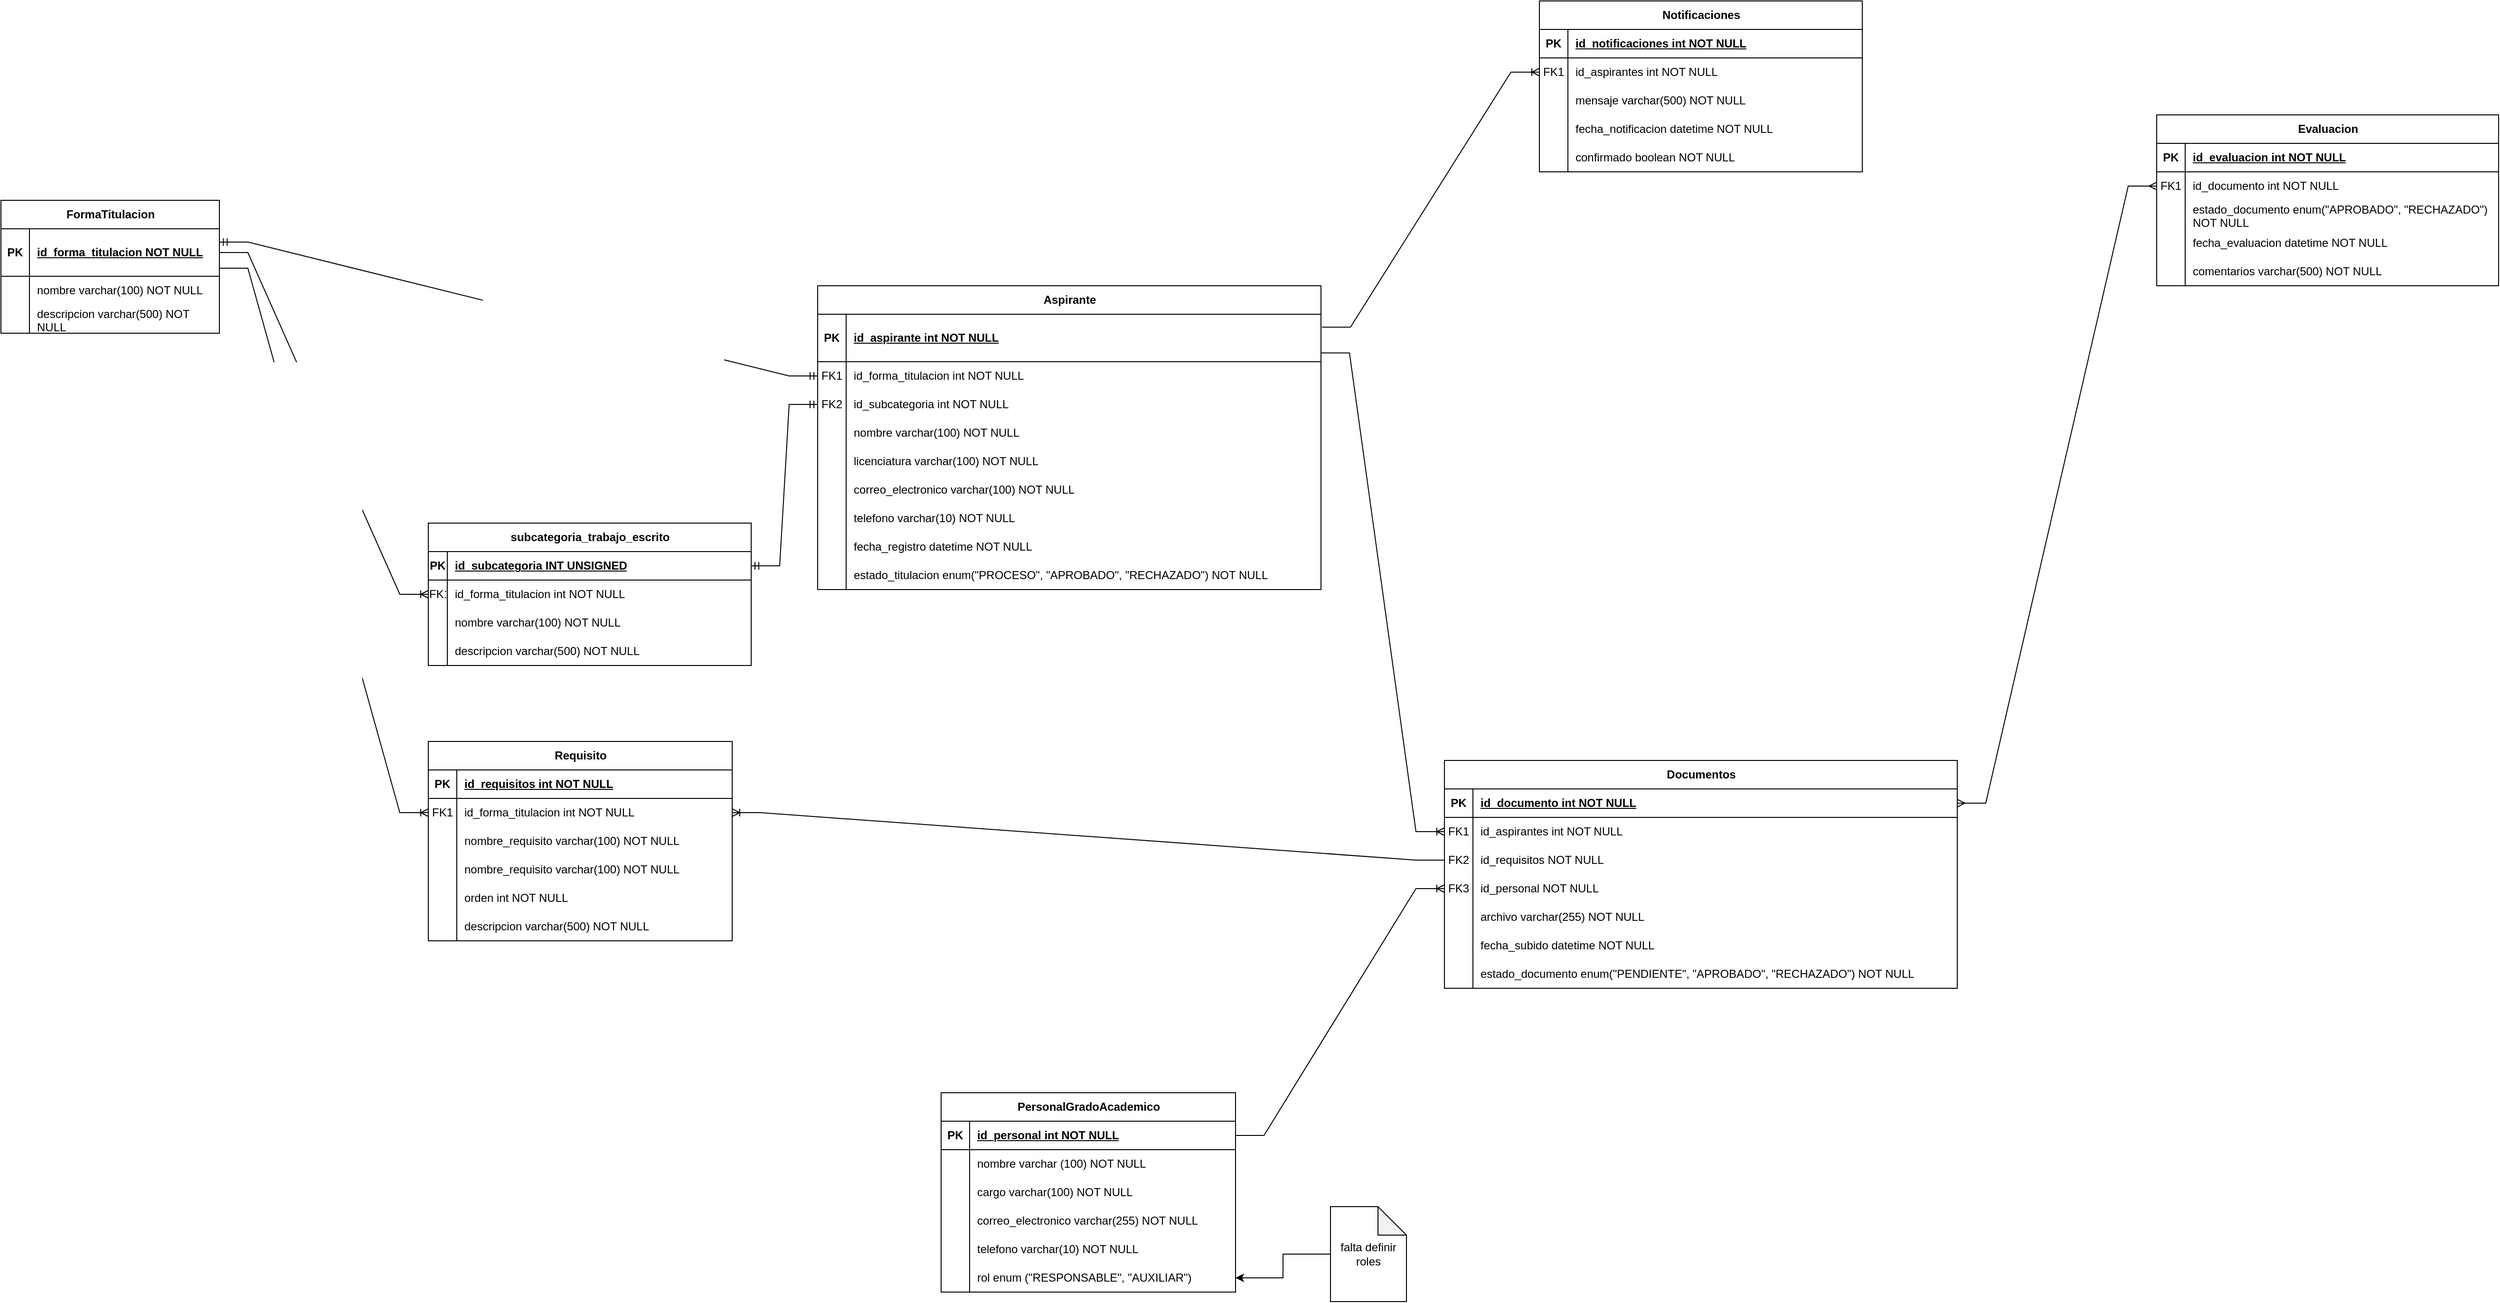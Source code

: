 <mxfile version="24.8.8">
  <diagram id="R2lEEEUBdFMjLlhIrx00" name="Page-1">
    <mxGraphModel dx="2443" dy="1896" grid="1" gridSize="10" guides="1" tooltips="1" connect="1" arrows="1" fold="1" page="1" pageScale="1" pageWidth="850" pageHeight="1100" math="0" shadow="0" extFonts="Permanent Marker^https://fonts.googleapis.com/css?family=Permanent+Marker">
      <root>
        <mxCell id="0" />
        <mxCell id="1" parent="0" />
        <mxCell id="_ndu_iSl7HZnDkBWwf8q-14" value="Evaluacion" style="shape=table;startSize=30;container=1;collapsible=1;childLayout=tableLayout;fixedRows=1;rowLines=0;fontStyle=1;align=center;resizeLast=1;html=1;" parent="1" vertex="1">
          <mxGeometry x="1020" y="-280" width="360" height="180" as="geometry" />
        </mxCell>
        <mxCell id="_ndu_iSl7HZnDkBWwf8q-15" value="" style="shape=tableRow;horizontal=0;startSize=0;swimlaneHead=0;swimlaneBody=0;fillColor=none;collapsible=0;dropTarget=0;points=[[0,0.5],[1,0.5]];portConstraint=eastwest;top=0;left=0;right=0;bottom=1;" parent="_ndu_iSl7HZnDkBWwf8q-14" vertex="1">
          <mxGeometry y="30" width="360" height="30" as="geometry" />
        </mxCell>
        <mxCell id="_ndu_iSl7HZnDkBWwf8q-16" value="PK" style="shape=partialRectangle;connectable=0;fillColor=none;top=0;left=0;bottom=0;right=0;fontStyle=1;overflow=hidden;whiteSpace=wrap;html=1;" parent="_ndu_iSl7HZnDkBWwf8q-15" vertex="1">
          <mxGeometry width="30" height="30" as="geometry">
            <mxRectangle width="30" height="30" as="alternateBounds" />
          </mxGeometry>
        </mxCell>
        <mxCell id="_ndu_iSl7HZnDkBWwf8q-17" value="id_evaluacion int NOT NULL" style="shape=partialRectangle;connectable=0;fillColor=none;top=0;left=0;bottom=0;right=0;align=left;spacingLeft=6;fontStyle=5;overflow=hidden;whiteSpace=wrap;html=1;" parent="_ndu_iSl7HZnDkBWwf8q-15" vertex="1">
          <mxGeometry x="30" width="330" height="30" as="geometry">
            <mxRectangle width="330" height="30" as="alternateBounds" />
          </mxGeometry>
        </mxCell>
        <mxCell id="_ndu_iSl7HZnDkBWwf8q-18" value="" style="shape=tableRow;horizontal=0;startSize=0;swimlaneHead=0;swimlaneBody=0;fillColor=none;collapsible=0;dropTarget=0;points=[[0,0.5],[1,0.5]];portConstraint=eastwest;top=0;left=0;right=0;bottom=0;" parent="_ndu_iSl7HZnDkBWwf8q-14" vertex="1">
          <mxGeometry y="60" width="360" height="30" as="geometry" />
        </mxCell>
        <mxCell id="_ndu_iSl7HZnDkBWwf8q-19" value="FK1" style="shape=partialRectangle;connectable=0;fillColor=none;top=0;left=0;bottom=0;right=0;editable=1;overflow=hidden;whiteSpace=wrap;html=1;" parent="_ndu_iSl7HZnDkBWwf8q-18" vertex="1">
          <mxGeometry width="30" height="30" as="geometry">
            <mxRectangle width="30" height="30" as="alternateBounds" />
          </mxGeometry>
        </mxCell>
        <mxCell id="_ndu_iSl7HZnDkBWwf8q-20" value="id_documento int NOT NULL" style="shape=partialRectangle;connectable=0;fillColor=none;top=0;left=0;bottom=0;right=0;align=left;spacingLeft=6;overflow=hidden;whiteSpace=wrap;html=1;" parent="_ndu_iSl7HZnDkBWwf8q-18" vertex="1">
          <mxGeometry x="30" width="330" height="30" as="geometry">
            <mxRectangle width="330" height="30" as="alternateBounds" />
          </mxGeometry>
        </mxCell>
        <mxCell id="_ndu_iSl7HZnDkBWwf8q-21" value="" style="shape=tableRow;horizontal=0;startSize=0;swimlaneHead=0;swimlaneBody=0;fillColor=none;collapsible=0;dropTarget=0;points=[[0,0.5],[1,0.5]];portConstraint=eastwest;top=0;left=0;right=0;bottom=0;" parent="_ndu_iSl7HZnDkBWwf8q-14" vertex="1">
          <mxGeometry y="90" width="360" height="30" as="geometry" />
        </mxCell>
        <mxCell id="_ndu_iSl7HZnDkBWwf8q-22" value="" style="shape=partialRectangle;connectable=0;fillColor=none;top=0;left=0;bottom=0;right=0;editable=1;overflow=hidden;whiteSpace=wrap;html=1;" parent="_ndu_iSl7HZnDkBWwf8q-21" vertex="1">
          <mxGeometry width="30" height="30" as="geometry">
            <mxRectangle width="30" height="30" as="alternateBounds" />
          </mxGeometry>
        </mxCell>
        <mxCell id="_ndu_iSl7HZnDkBWwf8q-23" value="estado_documento enum(&quot;APROBADO&quot;, &quot;RECHAZADO&quot;) NOT NULL" style="shape=partialRectangle;connectable=0;fillColor=none;top=0;left=0;bottom=0;right=0;align=left;spacingLeft=6;overflow=hidden;whiteSpace=wrap;html=1;" parent="_ndu_iSl7HZnDkBWwf8q-21" vertex="1">
          <mxGeometry x="30" width="330" height="30" as="geometry">
            <mxRectangle width="330" height="30" as="alternateBounds" />
          </mxGeometry>
        </mxCell>
        <mxCell id="dbr4ZPHJaarl7-dIJQ4K-16" value="" style="shape=tableRow;horizontal=0;startSize=0;swimlaneHead=0;swimlaneBody=0;fillColor=none;collapsible=0;dropTarget=0;points=[[0,0.5],[1,0.5]];portConstraint=eastwest;top=0;left=0;right=0;bottom=0;" vertex="1" parent="_ndu_iSl7HZnDkBWwf8q-14">
          <mxGeometry y="120" width="360" height="30" as="geometry" />
        </mxCell>
        <mxCell id="dbr4ZPHJaarl7-dIJQ4K-17" value="" style="shape=partialRectangle;connectable=0;fillColor=none;top=0;left=0;bottom=0;right=0;editable=1;overflow=hidden;whiteSpace=wrap;html=1;" vertex="1" parent="dbr4ZPHJaarl7-dIJQ4K-16">
          <mxGeometry width="30" height="30" as="geometry">
            <mxRectangle width="30" height="30" as="alternateBounds" />
          </mxGeometry>
        </mxCell>
        <mxCell id="dbr4ZPHJaarl7-dIJQ4K-18" value="fecha_evaluacion datetime NOT NULL" style="shape=partialRectangle;connectable=0;fillColor=none;top=0;left=0;bottom=0;right=0;align=left;spacingLeft=6;overflow=hidden;whiteSpace=wrap;html=1;" vertex="1" parent="dbr4ZPHJaarl7-dIJQ4K-16">
          <mxGeometry x="30" width="330" height="30" as="geometry">
            <mxRectangle width="330" height="30" as="alternateBounds" />
          </mxGeometry>
        </mxCell>
        <mxCell id="_ndu_iSl7HZnDkBWwf8q-24" value="" style="shape=tableRow;horizontal=0;startSize=0;swimlaneHead=0;swimlaneBody=0;fillColor=none;collapsible=0;dropTarget=0;points=[[0,0.5],[1,0.5]];portConstraint=eastwest;top=0;left=0;right=0;bottom=0;" parent="_ndu_iSl7HZnDkBWwf8q-14" vertex="1">
          <mxGeometry y="150" width="360" height="30" as="geometry" />
        </mxCell>
        <mxCell id="_ndu_iSl7HZnDkBWwf8q-25" value="" style="shape=partialRectangle;connectable=0;fillColor=none;top=0;left=0;bottom=0;right=0;editable=1;overflow=hidden;whiteSpace=wrap;html=1;" parent="_ndu_iSl7HZnDkBWwf8q-24" vertex="1">
          <mxGeometry width="30" height="30" as="geometry">
            <mxRectangle width="30" height="30" as="alternateBounds" />
          </mxGeometry>
        </mxCell>
        <mxCell id="_ndu_iSl7HZnDkBWwf8q-26" value="comentarios varchar(500) NOT NULL" style="shape=partialRectangle;connectable=0;fillColor=none;top=0;left=0;bottom=0;right=0;align=left;spacingLeft=6;overflow=hidden;whiteSpace=wrap;html=1;" parent="_ndu_iSl7HZnDkBWwf8q-24" vertex="1">
          <mxGeometry x="30" width="330" height="30" as="geometry">
            <mxRectangle width="330" height="30" as="alternateBounds" />
          </mxGeometry>
        </mxCell>
        <mxCell id="_ndu_iSl7HZnDkBWwf8q-27" value="Documentos" style="shape=table;startSize=30;container=1;collapsible=1;childLayout=tableLayout;fixedRows=1;rowLines=0;fontStyle=1;align=center;resizeLast=1;html=1;" parent="1" vertex="1">
          <mxGeometry x="270" y="400" width="540" height="240" as="geometry" />
        </mxCell>
        <mxCell id="_ndu_iSl7HZnDkBWwf8q-28" value="" style="shape=tableRow;horizontal=0;startSize=0;swimlaneHead=0;swimlaneBody=0;fillColor=none;collapsible=0;dropTarget=0;points=[[0,0.5],[1,0.5]];portConstraint=eastwest;top=0;left=0;right=0;bottom=1;" parent="_ndu_iSl7HZnDkBWwf8q-27" vertex="1">
          <mxGeometry y="30" width="540" height="30" as="geometry" />
        </mxCell>
        <mxCell id="_ndu_iSl7HZnDkBWwf8q-29" value="PK" style="shape=partialRectangle;connectable=0;fillColor=none;top=0;left=0;bottom=0;right=0;fontStyle=1;overflow=hidden;whiteSpace=wrap;html=1;" parent="_ndu_iSl7HZnDkBWwf8q-28" vertex="1">
          <mxGeometry width="30" height="30" as="geometry">
            <mxRectangle width="30" height="30" as="alternateBounds" />
          </mxGeometry>
        </mxCell>
        <mxCell id="_ndu_iSl7HZnDkBWwf8q-30" value="id_documento int NOT NULL" style="shape=partialRectangle;connectable=0;fillColor=none;top=0;left=0;bottom=0;right=0;align=left;spacingLeft=6;fontStyle=5;overflow=hidden;whiteSpace=wrap;html=1;" parent="_ndu_iSl7HZnDkBWwf8q-28" vertex="1">
          <mxGeometry x="30" width="510" height="30" as="geometry">
            <mxRectangle width="510" height="30" as="alternateBounds" />
          </mxGeometry>
        </mxCell>
        <mxCell id="_ndu_iSl7HZnDkBWwf8q-31" value="" style="shape=tableRow;horizontal=0;startSize=0;swimlaneHead=0;swimlaneBody=0;fillColor=none;collapsible=0;dropTarget=0;points=[[0,0.5],[1,0.5]];portConstraint=eastwest;top=0;left=0;right=0;bottom=0;" parent="_ndu_iSl7HZnDkBWwf8q-27" vertex="1">
          <mxGeometry y="60" width="540" height="30" as="geometry" />
        </mxCell>
        <mxCell id="_ndu_iSl7HZnDkBWwf8q-32" value="FK1" style="shape=partialRectangle;connectable=0;fillColor=none;top=0;left=0;bottom=0;right=0;editable=1;overflow=hidden;whiteSpace=wrap;html=1;" parent="_ndu_iSl7HZnDkBWwf8q-31" vertex="1">
          <mxGeometry width="30" height="30" as="geometry">
            <mxRectangle width="30" height="30" as="alternateBounds" />
          </mxGeometry>
        </mxCell>
        <mxCell id="_ndu_iSl7HZnDkBWwf8q-33" value="id_aspirantes int NOT NULL&lt;span style=&quot;white-space: pre;&quot;&gt;&#x9;&lt;/span&gt;" style="shape=partialRectangle;connectable=0;fillColor=none;top=0;left=0;bottom=0;right=0;align=left;spacingLeft=6;overflow=hidden;whiteSpace=wrap;html=1;" parent="_ndu_iSl7HZnDkBWwf8q-31" vertex="1">
          <mxGeometry x="30" width="510" height="30" as="geometry">
            <mxRectangle width="510" height="30" as="alternateBounds" />
          </mxGeometry>
        </mxCell>
        <mxCell id="_ndu_iSl7HZnDkBWwf8q-34" value="" style="shape=tableRow;horizontal=0;startSize=0;swimlaneHead=0;swimlaneBody=0;fillColor=none;collapsible=0;dropTarget=0;points=[[0,0.5],[1,0.5]];portConstraint=eastwest;top=0;left=0;right=0;bottom=0;" parent="_ndu_iSl7HZnDkBWwf8q-27" vertex="1">
          <mxGeometry y="90" width="540" height="30" as="geometry" />
        </mxCell>
        <mxCell id="_ndu_iSl7HZnDkBWwf8q-35" value="FK2" style="shape=partialRectangle;connectable=0;fillColor=none;top=0;left=0;bottom=0;right=0;editable=1;overflow=hidden;whiteSpace=wrap;html=1;" parent="_ndu_iSl7HZnDkBWwf8q-34" vertex="1">
          <mxGeometry width="30" height="30" as="geometry">
            <mxRectangle width="30" height="30" as="alternateBounds" />
          </mxGeometry>
        </mxCell>
        <mxCell id="_ndu_iSl7HZnDkBWwf8q-36" value="id_requisitos NOT NULL " style="shape=partialRectangle;connectable=0;fillColor=none;top=0;left=0;bottom=0;right=0;align=left;spacingLeft=6;overflow=hidden;whiteSpace=wrap;html=1;" parent="_ndu_iSl7HZnDkBWwf8q-34" vertex="1">
          <mxGeometry x="30" width="510" height="30" as="geometry">
            <mxRectangle width="510" height="30" as="alternateBounds" />
          </mxGeometry>
        </mxCell>
        <mxCell id="dbr4ZPHJaarl7-dIJQ4K-78" value="" style="shape=tableRow;horizontal=0;startSize=0;swimlaneHead=0;swimlaneBody=0;fillColor=none;collapsible=0;dropTarget=0;points=[[0,0.5],[1,0.5]];portConstraint=eastwest;top=0;left=0;right=0;bottom=0;" vertex="1" parent="_ndu_iSl7HZnDkBWwf8q-27">
          <mxGeometry y="120" width="540" height="30" as="geometry" />
        </mxCell>
        <mxCell id="dbr4ZPHJaarl7-dIJQ4K-79" value="FK3" style="shape=partialRectangle;connectable=0;fillColor=none;top=0;left=0;bottom=0;right=0;editable=1;overflow=hidden;whiteSpace=wrap;html=1;" vertex="1" parent="dbr4ZPHJaarl7-dIJQ4K-78">
          <mxGeometry width="30" height="30" as="geometry">
            <mxRectangle width="30" height="30" as="alternateBounds" />
          </mxGeometry>
        </mxCell>
        <mxCell id="dbr4ZPHJaarl7-dIJQ4K-80" value="id_personal NOT NULL " style="shape=partialRectangle;connectable=0;fillColor=none;top=0;left=0;bottom=0;right=0;align=left;spacingLeft=6;overflow=hidden;whiteSpace=wrap;html=1;" vertex="1" parent="dbr4ZPHJaarl7-dIJQ4K-78">
          <mxGeometry x="30" width="510" height="30" as="geometry">
            <mxRectangle width="510" height="30" as="alternateBounds" />
          </mxGeometry>
        </mxCell>
        <mxCell id="dbr4ZPHJaarl7-dIJQ4K-10" value="" style="shape=tableRow;horizontal=0;startSize=0;swimlaneHead=0;swimlaneBody=0;fillColor=none;collapsible=0;dropTarget=0;points=[[0,0.5],[1,0.5]];portConstraint=eastwest;top=0;left=0;right=0;bottom=0;" vertex="1" parent="_ndu_iSl7HZnDkBWwf8q-27">
          <mxGeometry y="150" width="540" height="30" as="geometry" />
        </mxCell>
        <mxCell id="dbr4ZPHJaarl7-dIJQ4K-11" value="" style="shape=partialRectangle;connectable=0;fillColor=none;top=0;left=0;bottom=0;right=0;editable=1;overflow=hidden;whiteSpace=wrap;html=1;" vertex="1" parent="dbr4ZPHJaarl7-dIJQ4K-10">
          <mxGeometry width="30" height="30" as="geometry">
            <mxRectangle width="30" height="30" as="alternateBounds" />
          </mxGeometry>
        </mxCell>
        <mxCell id="dbr4ZPHJaarl7-dIJQ4K-12" value="archivo varchar(255) NOT NULL" style="shape=partialRectangle;connectable=0;fillColor=none;top=0;left=0;bottom=0;right=0;align=left;spacingLeft=6;overflow=hidden;whiteSpace=wrap;html=1;" vertex="1" parent="dbr4ZPHJaarl7-dIJQ4K-10">
          <mxGeometry x="30" width="510" height="30" as="geometry">
            <mxRectangle width="510" height="30" as="alternateBounds" />
          </mxGeometry>
        </mxCell>
        <mxCell id="dbr4ZPHJaarl7-dIJQ4K-13" value="" style="shape=tableRow;horizontal=0;startSize=0;swimlaneHead=0;swimlaneBody=0;fillColor=none;collapsible=0;dropTarget=0;points=[[0,0.5],[1,0.5]];portConstraint=eastwest;top=0;left=0;right=0;bottom=0;" vertex="1" parent="_ndu_iSl7HZnDkBWwf8q-27">
          <mxGeometry y="180" width="540" height="30" as="geometry" />
        </mxCell>
        <mxCell id="dbr4ZPHJaarl7-dIJQ4K-14" value="" style="shape=partialRectangle;connectable=0;fillColor=none;top=0;left=0;bottom=0;right=0;editable=1;overflow=hidden;whiteSpace=wrap;html=1;" vertex="1" parent="dbr4ZPHJaarl7-dIJQ4K-13">
          <mxGeometry width="30" height="30" as="geometry">
            <mxRectangle width="30" height="30" as="alternateBounds" />
          </mxGeometry>
        </mxCell>
        <mxCell id="dbr4ZPHJaarl7-dIJQ4K-15" value="fecha_subido datetime NOT NULL" style="shape=partialRectangle;connectable=0;fillColor=none;top=0;left=0;bottom=0;right=0;align=left;spacingLeft=6;overflow=hidden;whiteSpace=wrap;html=1;" vertex="1" parent="dbr4ZPHJaarl7-dIJQ4K-13">
          <mxGeometry x="30" width="510" height="30" as="geometry">
            <mxRectangle width="510" height="30" as="alternateBounds" />
          </mxGeometry>
        </mxCell>
        <mxCell id="_ndu_iSl7HZnDkBWwf8q-37" value="" style="shape=tableRow;horizontal=0;startSize=0;swimlaneHead=0;swimlaneBody=0;fillColor=none;collapsible=0;dropTarget=0;points=[[0,0.5],[1,0.5]];portConstraint=eastwest;top=0;left=0;right=0;bottom=0;" parent="_ndu_iSl7HZnDkBWwf8q-27" vertex="1">
          <mxGeometry y="210" width="540" height="30" as="geometry" />
        </mxCell>
        <mxCell id="_ndu_iSl7HZnDkBWwf8q-38" value="" style="shape=partialRectangle;connectable=0;fillColor=none;top=0;left=0;bottom=0;right=0;editable=1;overflow=hidden;whiteSpace=wrap;html=1;" parent="_ndu_iSl7HZnDkBWwf8q-37" vertex="1">
          <mxGeometry width="30" height="30" as="geometry">
            <mxRectangle width="30" height="30" as="alternateBounds" />
          </mxGeometry>
        </mxCell>
        <mxCell id="_ndu_iSl7HZnDkBWwf8q-39" value="estado_documento enum(&quot;PENDIENTE&quot;, &quot;APROBADO&quot;, &quot;RECHAZADO&quot;) NOT NULL" style="shape=partialRectangle;connectable=0;fillColor=none;top=0;left=0;bottom=0;right=0;align=left;spacingLeft=6;overflow=hidden;whiteSpace=wrap;html=1;" parent="_ndu_iSl7HZnDkBWwf8q-37" vertex="1">
          <mxGeometry x="30" width="510" height="30" as="geometry">
            <mxRectangle width="510" height="30" as="alternateBounds" />
          </mxGeometry>
        </mxCell>
        <mxCell id="_ndu_iSl7HZnDkBWwf8q-40" value="Notificaciones" style="shape=table;startSize=30;container=1;collapsible=1;childLayout=tableLayout;fixedRows=1;rowLines=0;fontStyle=1;align=center;resizeLast=1;html=1;" parent="1" vertex="1">
          <mxGeometry x="370" y="-400" width="340" height="180" as="geometry" />
        </mxCell>
        <mxCell id="_ndu_iSl7HZnDkBWwf8q-41" value="" style="shape=tableRow;horizontal=0;startSize=0;swimlaneHead=0;swimlaneBody=0;fillColor=none;collapsible=0;dropTarget=0;points=[[0,0.5],[1,0.5]];portConstraint=eastwest;top=0;left=0;right=0;bottom=1;" parent="_ndu_iSl7HZnDkBWwf8q-40" vertex="1">
          <mxGeometry y="30" width="340" height="30" as="geometry" />
        </mxCell>
        <mxCell id="_ndu_iSl7HZnDkBWwf8q-42" value="PK" style="shape=partialRectangle;connectable=0;fillColor=none;top=0;left=0;bottom=0;right=0;fontStyle=1;overflow=hidden;whiteSpace=wrap;html=1;" parent="_ndu_iSl7HZnDkBWwf8q-41" vertex="1">
          <mxGeometry width="30" height="30" as="geometry">
            <mxRectangle width="30" height="30" as="alternateBounds" />
          </mxGeometry>
        </mxCell>
        <mxCell id="_ndu_iSl7HZnDkBWwf8q-43" value="id_notificaciones int NOT NULL" style="shape=partialRectangle;connectable=0;fillColor=none;top=0;left=0;bottom=0;right=0;align=left;spacingLeft=6;fontStyle=5;overflow=hidden;whiteSpace=wrap;html=1;" parent="_ndu_iSl7HZnDkBWwf8q-41" vertex="1">
          <mxGeometry x="30" width="310" height="30" as="geometry">
            <mxRectangle width="310" height="30" as="alternateBounds" />
          </mxGeometry>
        </mxCell>
        <mxCell id="_ndu_iSl7HZnDkBWwf8q-44" value="" style="shape=tableRow;horizontal=0;startSize=0;swimlaneHead=0;swimlaneBody=0;fillColor=none;collapsible=0;dropTarget=0;points=[[0,0.5],[1,0.5]];portConstraint=eastwest;top=0;left=0;right=0;bottom=0;" parent="_ndu_iSl7HZnDkBWwf8q-40" vertex="1">
          <mxGeometry y="60" width="340" height="30" as="geometry" />
        </mxCell>
        <mxCell id="_ndu_iSl7HZnDkBWwf8q-45" value="FK1" style="shape=partialRectangle;connectable=0;fillColor=none;top=0;left=0;bottom=0;right=0;editable=1;overflow=hidden;whiteSpace=wrap;html=1;" parent="_ndu_iSl7HZnDkBWwf8q-44" vertex="1">
          <mxGeometry width="30" height="30" as="geometry">
            <mxRectangle width="30" height="30" as="alternateBounds" />
          </mxGeometry>
        </mxCell>
        <mxCell id="_ndu_iSl7HZnDkBWwf8q-46" value="id_aspirantes int NOT NULL" style="shape=partialRectangle;connectable=0;fillColor=none;top=0;left=0;bottom=0;right=0;align=left;spacingLeft=6;overflow=hidden;whiteSpace=wrap;html=1;" parent="_ndu_iSl7HZnDkBWwf8q-44" vertex="1">
          <mxGeometry x="30" width="310" height="30" as="geometry">
            <mxRectangle width="310" height="30" as="alternateBounds" />
          </mxGeometry>
        </mxCell>
        <mxCell id="_ndu_iSl7HZnDkBWwf8q-47" value="" style="shape=tableRow;horizontal=0;startSize=0;swimlaneHead=0;swimlaneBody=0;fillColor=none;collapsible=0;dropTarget=0;points=[[0,0.5],[1,0.5]];portConstraint=eastwest;top=0;left=0;right=0;bottom=0;" parent="_ndu_iSl7HZnDkBWwf8q-40" vertex="1">
          <mxGeometry y="90" width="340" height="30" as="geometry" />
        </mxCell>
        <mxCell id="_ndu_iSl7HZnDkBWwf8q-48" value="" style="shape=partialRectangle;connectable=0;fillColor=none;top=0;left=0;bottom=0;right=0;editable=1;overflow=hidden;whiteSpace=wrap;html=1;" parent="_ndu_iSl7HZnDkBWwf8q-47" vertex="1">
          <mxGeometry width="30" height="30" as="geometry">
            <mxRectangle width="30" height="30" as="alternateBounds" />
          </mxGeometry>
        </mxCell>
        <mxCell id="_ndu_iSl7HZnDkBWwf8q-49" value="mensaje varchar(500) NOT NULL" style="shape=partialRectangle;connectable=0;fillColor=none;top=0;left=0;bottom=0;right=0;align=left;spacingLeft=6;overflow=hidden;whiteSpace=wrap;html=1;" parent="_ndu_iSl7HZnDkBWwf8q-47" vertex="1">
          <mxGeometry x="30" width="310" height="30" as="geometry">
            <mxRectangle width="310" height="30" as="alternateBounds" />
          </mxGeometry>
        </mxCell>
        <mxCell id="dbr4ZPHJaarl7-dIJQ4K-19" value="" style="shape=tableRow;horizontal=0;startSize=0;swimlaneHead=0;swimlaneBody=0;fillColor=none;collapsible=0;dropTarget=0;points=[[0,0.5],[1,0.5]];portConstraint=eastwest;top=0;left=0;right=0;bottom=0;" vertex="1" parent="_ndu_iSl7HZnDkBWwf8q-40">
          <mxGeometry y="120" width="340" height="30" as="geometry" />
        </mxCell>
        <mxCell id="dbr4ZPHJaarl7-dIJQ4K-20" value="" style="shape=partialRectangle;connectable=0;fillColor=none;top=0;left=0;bottom=0;right=0;editable=1;overflow=hidden;whiteSpace=wrap;html=1;" vertex="1" parent="dbr4ZPHJaarl7-dIJQ4K-19">
          <mxGeometry width="30" height="30" as="geometry">
            <mxRectangle width="30" height="30" as="alternateBounds" />
          </mxGeometry>
        </mxCell>
        <mxCell id="dbr4ZPHJaarl7-dIJQ4K-21" value="fecha_notificacion datetime NOT NULL" style="shape=partialRectangle;connectable=0;fillColor=none;top=0;left=0;bottom=0;right=0;align=left;spacingLeft=6;overflow=hidden;whiteSpace=wrap;html=1;" vertex="1" parent="dbr4ZPHJaarl7-dIJQ4K-19">
          <mxGeometry x="30" width="310" height="30" as="geometry">
            <mxRectangle width="310" height="30" as="alternateBounds" />
          </mxGeometry>
        </mxCell>
        <mxCell id="_ndu_iSl7HZnDkBWwf8q-50" value="" style="shape=tableRow;horizontal=0;startSize=0;swimlaneHead=0;swimlaneBody=0;fillColor=none;collapsible=0;dropTarget=0;points=[[0,0.5],[1,0.5]];portConstraint=eastwest;top=0;left=0;right=0;bottom=0;" parent="_ndu_iSl7HZnDkBWwf8q-40" vertex="1">
          <mxGeometry y="150" width="340" height="30" as="geometry" />
        </mxCell>
        <mxCell id="_ndu_iSl7HZnDkBWwf8q-51" value="" style="shape=partialRectangle;connectable=0;fillColor=none;top=0;left=0;bottom=0;right=0;editable=1;overflow=hidden;whiteSpace=wrap;html=1;" parent="_ndu_iSl7HZnDkBWwf8q-50" vertex="1">
          <mxGeometry width="30" height="30" as="geometry">
            <mxRectangle width="30" height="30" as="alternateBounds" />
          </mxGeometry>
        </mxCell>
        <mxCell id="_ndu_iSl7HZnDkBWwf8q-52" value="confirmado boolean NOT NULL" style="shape=partialRectangle;connectable=0;fillColor=none;top=0;left=0;bottom=0;right=0;align=left;spacingLeft=6;overflow=hidden;whiteSpace=wrap;html=1;" parent="_ndu_iSl7HZnDkBWwf8q-50" vertex="1">
          <mxGeometry x="30" width="310" height="30" as="geometry">
            <mxRectangle width="310" height="30" as="alternateBounds" />
          </mxGeometry>
        </mxCell>
        <mxCell id="_ndu_iSl7HZnDkBWwf8q-53" value="PersonalGradoAcademico" style="shape=table;startSize=30;container=1;collapsible=1;childLayout=tableLayout;fixedRows=1;rowLines=0;fontStyle=1;align=center;resizeLast=1;html=1;" parent="1" vertex="1">
          <mxGeometry x="-260" y="750" width="310" height="210" as="geometry" />
        </mxCell>
        <mxCell id="_ndu_iSl7HZnDkBWwf8q-54" value="" style="shape=tableRow;horizontal=0;startSize=0;swimlaneHead=0;swimlaneBody=0;fillColor=none;collapsible=0;dropTarget=0;points=[[0,0.5],[1,0.5]];portConstraint=eastwest;top=0;left=0;right=0;bottom=1;" parent="_ndu_iSl7HZnDkBWwf8q-53" vertex="1">
          <mxGeometry y="30" width="310" height="30" as="geometry" />
        </mxCell>
        <mxCell id="_ndu_iSl7HZnDkBWwf8q-55" value="PK" style="shape=partialRectangle;connectable=0;fillColor=none;top=0;left=0;bottom=0;right=0;fontStyle=1;overflow=hidden;whiteSpace=wrap;html=1;" parent="_ndu_iSl7HZnDkBWwf8q-54" vertex="1">
          <mxGeometry width="30" height="30" as="geometry">
            <mxRectangle width="30" height="30" as="alternateBounds" />
          </mxGeometry>
        </mxCell>
        <mxCell id="_ndu_iSl7HZnDkBWwf8q-56" value="id_personal int NOT NULL" style="shape=partialRectangle;connectable=0;fillColor=none;top=0;left=0;bottom=0;right=0;align=left;spacingLeft=6;fontStyle=5;overflow=hidden;whiteSpace=wrap;html=1;" parent="_ndu_iSl7HZnDkBWwf8q-54" vertex="1">
          <mxGeometry x="30" width="280" height="30" as="geometry">
            <mxRectangle width="280" height="30" as="alternateBounds" />
          </mxGeometry>
        </mxCell>
        <mxCell id="_ndu_iSl7HZnDkBWwf8q-57" value="" style="shape=tableRow;horizontal=0;startSize=0;swimlaneHead=0;swimlaneBody=0;fillColor=none;collapsible=0;dropTarget=0;points=[[0,0.5],[1,0.5]];portConstraint=eastwest;top=0;left=0;right=0;bottom=0;" parent="_ndu_iSl7HZnDkBWwf8q-53" vertex="1">
          <mxGeometry y="60" width="310" height="30" as="geometry" />
        </mxCell>
        <mxCell id="_ndu_iSl7HZnDkBWwf8q-58" value="" style="shape=partialRectangle;connectable=0;fillColor=none;top=0;left=0;bottom=0;right=0;editable=1;overflow=hidden;whiteSpace=wrap;html=1;" parent="_ndu_iSl7HZnDkBWwf8q-57" vertex="1">
          <mxGeometry width="30" height="30" as="geometry">
            <mxRectangle width="30" height="30" as="alternateBounds" />
          </mxGeometry>
        </mxCell>
        <mxCell id="_ndu_iSl7HZnDkBWwf8q-59" value="nombre varchar (100) NOT NULL" style="shape=partialRectangle;connectable=0;fillColor=none;top=0;left=0;bottom=0;right=0;align=left;spacingLeft=6;overflow=hidden;whiteSpace=wrap;html=1;" parent="_ndu_iSl7HZnDkBWwf8q-57" vertex="1">
          <mxGeometry x="30" width="280" height="30" as="geometry">
            <mxRectangle width="280" height="30" as="alternateBounds" />
          </mxGeometry>
        </mxCell>
        <mxCell id="_ndu_iSl7HZnDkBWwf8q-60" value="" style="shape=tableRow;horizontal=0;startSize=0;swimlaneHead=0;swimlaneBody=0;fillColor=none;collapsible=0;dropTarget=0;points=[[0,0.5],[1,0.5]];portConstraint=eastwest;top=0;left=0;right=0;bottom=0;" parent="_ndu_iSl7HZnDkBWwf8q-53" vertex="1">
          <mxGeometry y="90" width="310" height="30" as="geometry" />
        </mxCell>
        <mxCell id="_ndu_iSl7HZnDkBWwf8q-61" value="" style="shape=partialRectangle;connectable=0;fillColor=none;top=0;left=0;bottom=0;right=0;editable=1;overflow=hidden;whiteSpace=wrap;html=1;" parent="_ndu_iSl7HZnDkBWwf8q-60" vertex="1">
          <mxGeometry width="30" height="30" as="geometry">
            <mxRectangle width="30" height="30" as="alternateBounds" />
          </mxGeometry>
        </mxCell>
        <mxCell id="_ndu_iSl7HZnDkBWwf8q-62" value="cargo varchar(100) NOT NULL" style="shape=partialRectangle;connectable=0;fillColor=none;top=0;left=0;bottom=0;right=0;align=left;spacingLeft=6;overflow=hidden;whiteSpace=wrap;html=1;" parent="_ndu_iSl7HZnDkBWwf8q-60" vertex="1">
          <mxGeometry x="30" width="280" height="30" as="geometry">
            <mxRectangle width="280" height="30" as="alternateBounds" />
          </mxGeometry>
        </mxCell>
        <mxCell id="dbr4ZPHJaarl7-dIJQ4K-22" value="" style="shape=tableRow;horizontal=0;startSize=0;swimlaneHead=0;swimlaneBody=0;fillColor=none;collapsible=0;dropTarget=0;points=[[0,0.5],[1,0.5]];portConstraint=eastwest;top=0;left=0;right=0;bottom=0;" vertex="1" parent="_ndu_iSl7HZnDkBWwf8q-53">
          <mxGeometry y="120" width="310" height="30" as="geometry" />
        </mxCell>
        <mxCell id="dbr4ZPHJaarl7-dIJQ4K-23" value="" style="shape=partialRectangle;connectable=0;fillColor=none;top=0;left=0;bottom=0;right=0;editable=1;overflow=hidden;whiteSpace=wrap;html=1;" vertex="1" parent="dbr4ZPHJaarl7-dIJQ4K-22">
          <mxGeometry width="30" height="30" as="geometry">
            <mxRectangle width="30" height="30" as="alternateBounds" />
          </mxGeometry>
        </mxCell>
        <mxCell id="dbr4ZPHJaarl7-dIJQ4K-24" value="correo_electronico varchar(255) NOT NULL" style="shape=partialRectangle;connectable=0;fillColor=none;top=0;left=0;bottom=0;right=0;align=left;spacingLeft=6;overflow=hidden;whiteSpace=wrap;html=1;" vertex="1" parent="dbr4ZPHJaarl7-dIJQ4K-22">
          <mxGeometry x="30" width="280" height="30" as="geometry">
            <mxRectangle width="280" height="30" as="alternateBounds" />
          </mxGeometry>
        </mxCell>
        <mxCell id="dbr4ZPHJaarl7-dIJQ4K-25" value="" style="shape=tableRow;horizontal=0;startSize=0;swimlaneHead=0;swimlaneBody=0;fillColor=none;collapsible=0;dropTarget=0;points=[[0,0.5],[1,0.5]];portConstraint=eastwest;top=0;left=0;right=0;bottom=0;" vertex="1" parent="_ndu_iSl7HZnDkBWwf8q-53">
          <mxGeometry y="150" width="310" height="30" as="geometry" />
        </mxCell>
        <mxCell id="dbr4ZPHJaarl7-dIJQ4K-26" value="" style="shape=partialRectangle;connectable=0;fillColor=none;top=0;left=0;bottom=0;right=0;editable=1;overflow=hidden;whiteSpace=wrap;html=1;" vertex="1" parent="dbr4ZPHJaarl7-dIJQ4K-25">
          <mxGeometry width="30" height="30" as="geometry">
            <mxRectangle width="30" height="30" as="alternateBounds" />
          </mxGeometry>
        </mxCell>
        <mxCell id="dbr4ZPHJaarl7-dIJQ4K-27" value="telefono varchar(10) NOT NULL" style="shape=partialRectangle;connectable=0;fillColor=none;top=0;left=0;bottom=0;right=0;align=left;spacingLeft=6;overflow=hidden;whiteSpace=wrap;html=1;" vertex="1" parent="dbr4ZPHJaarl7-dIJQ4K-25">
          <mxGeometry x="30" width="280" height="30" as="geometry">
            <mxRectangle width="280" height="30" as="alternateBounds" />
          </mxGeometry>
        </mxCell>
        <mxCell id="_ndu_iSl7HZnDkBWwf8q-63" value="" style="shape=tableRow;horizontal=0;startSize=0;swimlaneHead=0;swimlaneBody=0;fillColor=none;collapsible=0;dropTarget=0;points=[[0,0.5],[1,0.5]];portConstraint=eastwest;top=0;left=0;right=0;bottom=0;" parent="_ndu_iSl7HZnDkBWwf8q-53" vertex="1">
          <mxGeometry y="180" width="310" height="30" as="geometry" />
        </mxCell>
        <mxCell id="_ndu_iSl7HZnDkBWwf8q-64" value="" style="shape=partialRectangle;connectable=0;fillColor=none;top=0;left=0;bottom=0;right=0;editable=1;overflow=hidden;whiteSpace=wrap;html=1;" parent="_ndu_iSl7HZnDkBWwf8q-63" vertex="1">
          <mxGeometry width="30" height="30" as="geometry">
            <mxRectangle width="30" height="30" as="alternateBounds" />
          </mxGeometry>
        </mxCell>
        <mxCell id="_ndu_iSl7HZnDkBWwf8q-65" value="rol enum (&quot;RESPONSABLE&quot;, &quot;AUXILIAR&quot;)" style="shape=partialRectangle;connectable=0;fillColor=none;top=0;left=0;bottom=0;right=0;align=left;spacingLeft=6;overflow=hidden;whiteSpace=wrap;html=1;" parent="_ndu_iSl7HZnDkBWwf8q-63" vertex="1">
          <mxGeometry x="30" width="280" height="30" as="geometry">
            <mxRectangle width="280" height="30" as="alternateBounds" />
          </mxGeometry>
        </mxCell>
        <mxCell id="_ndu_iSl7HZnDkBWwf8q-66" value="Requisito" style="shape=table;startSize=30;container=1;collapsible=1;childLayout=tableLayout;fixedRows=1;rowLines=0;fontStyle=1;align=center;resizeLast=1;html=1;" parent="1" vertex="1">
          <mxGeometry x="-800" y="380" width="320.0" height="210" as="geometry">
            <mxRectangle x="650" y="520" width="90" height="30" as="alternateBounds" />
          </mxGeometry>
        </mxCell>
        <mxCell id="_ndu_iSl7HZnDkBWwf8q-67" value="" style="shape=tableRow;horizontal=0;startSize=0;swimlaneHead=0;swimlaneBody=0;fillColor=none;collapsible=0;dropTarget=0;points=[[0,0.5],[1,0.5]];portConstraint=eastwest;top=0;left=0;right=0;bottom=1;" parent="_ndu_iSl7HZnDkBWwf8q-66" vertex="1">
          <mxGeometry y="30" width="320.0" height="30" as="geometry" />
        </mxCell>
        <mxCell id="_ndu_iSl7HZnDkBWwf8q-68" value="PK" style="shape=partialRectangle;connectable=0;fillColor=none;top=0;left=0;bottom=0;right=0;fontStyle=1;overflow=hidden;whiteSpace=wrap;html=1;" parent="_ndu_iSl7HZnDkBWwf8q-67" vertex="1">
          <mxGeometry width="30" height="30" as="geometry">
            <mxRectangle width="30" height="30" as="alternateBounds" />
          </mxGeometry>
        </mxCell>
        <mxCell id="_ndu_iSl7HZnDkBWwf8q-69" value="id_requisitos int NOT NULL" style="shape=partialRectangle;connectable=0;fillColor=none;top=0;left=0;bottom=0;right=0;align=left;spacingLeft=6;fontStyle=5;overflow=hidden;whiteSpace=wrap;html=1;" parent="_ndu_iSl7HZnDkBWwf8q-67" vertex="1">
          <mxGeometry x="30" width="290.0" height="30" as="geometry">
            <mxRectangle width="290.0" height="30" as="alternateBounds" />
          </mxGeometry>
        </mxCell>
        <mxCell id="_ndu_iSl7HZnDkBWwf8q-70" value="" style="shape=tableRow;horizontal=0;startSize=0;swimlaneHead=0;swimlaneBody=0;fillColor=none;collapsible=0;dropTarget=0;points=[[0,0.5],[1,0.5]];portConstraint=eastwest;top=0;left=0;right=0;bottom=0;" parent="_ndu_iSl7HZnDkBWwf8q-66" vertex="1">
          <mxGeometry y="60" width="320.0" height="30" as="geometry" />
        </mxCell>
        <mxCell id="_ndu_iSl7HZnDkBWwf8q-71" value="FK1" style="shape=partialRectangle;connectable=0;fillColor=none;top=0;left=0;bottom=0;right=0;editable=1;overflow=hidden;whiteSpace=wrap;html=1;" parent="_ndu_iSl7HZnDkBWwf8q-70" vertex="1">
          <mxGeometry width="30" height="30" as="geometry">
            <mxRectangle width="30" height="30" as="alternateBounds" />
          </mxGeometry>
        </mxCell>
        <mxCell id="_ndu_iSl7HZnDkBWwf8q-72" value="id_forma_titulacion int NOT NULL" style="shape=partialRectangle;connectable=0;fillColor=none;top=0;left=0;bottom=0;right=0;align=left;spacingLeft=6;overflow=hidden;whiteSpace=wrap;html=1;" parent="_ndu_iSl7HZnDkBWwf8q-70" vertex="1">
          <mxGeometry x="30" width="290.0" height="30" as="geometry">
            <mxRectangle width="290.0" height="30" as="alternateBounds" />
          </mxGeometry>
        </mxCell>
        <mxCell id="dbr4ZPHJaarl7-dIJQ4K-59" value="" style="shape=tableRow;horizontal=0;startSize=0;swimlaneHead=0;swimlaneBody=0;fillColor=none;collapsible=0;dropTarget=0;points=[[0,0.5],[1,0.5]];portConstraint=eastwest;top=0;left=0;right=0;bottom=0;" vertex="1" parent="_ndu_iSl7HZnDkBWwf8q-66">
          <mxGeometry y="90" width="320.0" height="30" as="geometry" />
        </mxCell>
        <mxCell id="dbr4ZPHJaarl7-dIJQ4K-60" value="" style="shape=partialRectangle;connectable=0;fillColor=none;top=0;left=0;bottom=0;right=0;editable=1;overflow=hidden;whiteSpace=wrap;html=1;" vertex="1" parent="dbr4ZPHJaarl7-dIJQ4K-59">
          <mxGeometry width="30" height="30" as="geometry">
            <mxRectangle width="30" height="30" as="alternateBounds" />
          </mxGeometry>
        </mxCell>
        <mxCell id="dbr4ZPHJaarl7-dIJQ4K-61" value="nombre_requisito varchar(100) NOT NULL" style="shape=partialRectangle;connectable=0;fillColor=none;top=0;left=0;bottom=0;right=0;align=left;spacingLeft=6;overflow=hidden;whiteSpace=wrap;html=1;" vertex="1" parent="dbr4ZPHJaarl7-dIJQ4K-59">
          <mxGeometry x="30" width="290.0" height="30" as="geometry">
            <mxRectangle width="290.0" height="30" as="alternateBounds" />
          </mxGeometry>
        </mxCell>
        <mxCell id="_ndu_iSl7HZnDkBWwf8q-73" value="" style="shape=tableRow;horizontal=0;startSize=0;swimlaneHead=0;swimlaneBody=0;fillColor=none;collapsible=0;dropTarget=0;points=[[0,0.5],[1,0.5]];portConstraint=eastwest;top=0;left=0;right=0;bottom=0;" parent="_ndu_iSl7HZnDkBWwf8q-66" vertex="1">
          <mxGeometry y="120" width="320.0" height="30" as="geometry" />
        </mxCell>
        <mxCell id="_ndu_iSl7HZnDkBWwf8q-74" value="" style="shape=partialRectangle;connectable=0;fillColor=none;top=0;left=0;bottom=0;right=0;editable=1;overflow=hidden;whiteSpace=wrap;html=1;" parent="_ndu_iSl7HZnDkBWwf8q-73" vertex="1">
          <mxGeometry width="30" height="30" as="geometry">
            <mxRectangle width="30" height="30" as="alternateBounds" />
          </mxGeometry>
        </mxCell>
        <mxCell id="_ndu_iSl7HZnDkBWwf8q-75" value="nombre_requisito varchar(100) NOT NULL" style="shape=partialRectangle;connectable=0;fillColor=none;top=0;left=0;bottom=0;right=0;align=left;spacingLeft=6;overflow=hidden;whiteSpace=wrap;html=1;" parent="_ndu_iSl7HZnDkBWwf8q-73" vertex="1">
          <mxGeometry x="30" width="290.0" height="30" as="geometry">
            <mxRectangle width="290.0" height="30" as="alternateBounds" />
          </mxGeometry>
        </mxCell>
        <mxCell id="dbr4ZPHJaarl7-dIJQ4K-7" value="" style="shape=tableRow;horizontal=0;startSize=0;swimlaneHead=0;swimlaneBody=0;fillColor=none;collapsible=0;dropTarget=0;points=[[0,0.5],[1,0.5]];portConstraint=eastwest;top=0;left=0;right=0;bottom=0;" vertex="1" parent="_ndu_iSl7HZnDkBWwf8q-66">
          <mxGeometry y="150" width="320.0" height="30" as="geometry" />
        </mxCell>
        <mxCell id="dbr4ZPHJaarl7-dIJQ4K-8" value="" style="shape=partialRectangle;connectable=0;fillColor=none;top=0;left=0;bottom=0;right=0;editable=1;overflow=hidden;whiteSpace=wrap;html=1;" vertex="1" parent="dbr4ZPHJaarl7-dIJQ4K-7">
          <mxGeometry width="30" height="30" as="geometry">
            <mxRectangle width="30" height="30" as="alternateBounds" />
          </mxGeometry>
        </mxCell>
        <mxCell id="dbr4ZPHJaarl7-dIJQ4K-9" value="orden int NOT NULL" style="shape=partialRectangle;connectable=0;fillColor=none;top=0;left=0;bottom=0;right=0;align=left;spacingLeft=6;overflow=hidden;whiteSpace=wrap;html=1;" vertex="1" parent="dbr4ZPHJaarl7-dIJQ4K-7">
          <mxGeometry x="30" width="290.0" height="30" as="geometry">
            <mxRectangle width="290.0" height="30" as="alternateBounds" />
          </mxGeometry>
        </mxCell>
        <mxCell id="_ndu_iSl7HZnDkBWwf8q-76" value="" style="shape=tableRow;horizontal=0;startSize=0;swimlaneHead=0;swimlaneBody=0;fillColor=none;collapsible=0;dropTarget=0;points=[[0,0.5],[1,0.5]];portConstraint=eastwest;top=0;left=0;right=0;bottom=0;" parent="_ndu_iSl7HZnDkBWwf8q-66" vertex="1">
          <mxGeometry y="180" width="320.0" height="30" as="geometry" />
        </mxCell>
        <mxCell id="_ndu_iSl7HZnDkBWwf8q-77" value="" style="shape=partialRectangle;connectable=0;fillColor=none;top=0;left=0;bottom=0;right=0;editable=1;overflow=hidden;whiteSpace=wrap;html=1;" parent="_ndu_iSl7HZnDkBWwf8q-76" vertex="1">
          <mxGeometry width="30" height="30" as="geometry">
            <mxRectangle width="30" height="30" as="alternateBounds" />
          </mxGeometry>
        </mxCell>
        <mxCell id="_ndu_iSl7HZnDkBWwf8q-78" value="descripcion varchar(500) NOT NULL" style="shape=partialRectangle;connectable=0;fillColor=none;top=0;left=0;bottom=0;right=0;align=left;spacingLeft=6;overflow=hidden;whiteSpace=wrap;html=1;" parent="_ndu_iSl7HZnDkBWwf8q-76" vertex="1">
          <mxGeometry x="30" width="290.0" height="30" as="geometry">
            <mxRectangle width="290.0" height="30" as="alternateBounds" />
          </mxGeometry>
        </mxCell>
        <mxCell id="_ndu_iSl7HZnDkBWwf8q-79" value="FormaTitulacion" style="shape=table;startSize=30;container=1;collapsible=1;childLayout=tableLayout;fixedRows=1;rowLines=0;fontStyle=1;align=center;resizeLast=1;html=1;" parent="1" vertex="1">
          <mxGeometry x="-1250" y="-190" width="230" height="140" as="geometry" />
        </mxCell>
        <mxCell id="_ndu_iSl7HZnDkBWwf8q-80" value="" style="shape=tableRow;horizontal=0;startSize=0;swimlaneHead=0;swimlaneBody=0;fillColor=none;collapsible=0;dropTarget=0;points=[[0,0.5],[1,0.5]];portConstraint=eastwest;top=0;left=0;right=0;bottom=1;" parent="_ndu_iSl7HZnDkBWwf8q-79" vertex="1">
          <mxGeometry y="30" width="230" height="50" as="geometry" />
        </mxCell>
        <mxCell id="_ndu_iSl7HZnDkBWwf8q-81" value="PK" style="shape=partialRectangle;connectable=0;fillColor=none;top=0;left=0;bottom=0;right=0;fontStyle=1;overflow=hidden;whiteSpace=wrap;html=1;" parent="_ndu_iSl7HZnDkBWwf8q-80" vertex="1">
          <mxGeometry width="30" height="50" as="geometry">
            <mxRectangle width="30" height="50" as="alternateBounds" />
          </mxGeometry>
        </mxCell>
        <mxCell id="_ndu_iSl7HZnDkBWwf8q-82" value="id_forma_titulacion NOT NULL" style="shape=partialRectangle;connectable=0;fillColor=none;top=0;left=0;bottom=0;right=0;align=left;spacingLeft=6;fontStyle=5;overflow=hidden;whiteSpace=wrap;html=1;" parent="_ndu_iSl7HZnDkBWwf8q-80" vertex="1">
          <mxGeometry x="30" width="200" height="50" as="geometry">
            <mxRectangle width="200" height="50" as="alternateBounds" />
          </mxGeometry>
        </mxCell>
        <mxCell id="_ndu_iSl7HZnDkBWwf8q-83" value="" style="shape=tableRow;horizontal=0;startSize=0;swimlaneHead=0;swimlaneBody=0;fillColor=none;collapsible=0;dropTarget=0;points=[[0,0.5],[1,0.5]];portConstraint=eastwest;top=0;left=0;right=0;bottom=0;" parent="_ndu_iSl7HZnDkBWwf8q-79" vertex="1">
          <mxGeometry y="80" width="230" height="30" as="geometry" />
        </mxCell>
        <mxCell id="_ndu_iSl7HZnDkBWwf8q-84" value="" style="shape=partialRectangle;connectable=0;fillColor=none;top=0;left=0;bottom=0;right=0;editable=1;overflow=hidden;whiteSpace=wrap;html=1;" parent="_ndu_iSl7HZnDkBWwf8q-83" vertex="1">
          <mxGeometry width="30" height="30" as="geometry">
            <mxRectangle width="30" height="30" as="alternateBounds" />
          </mxGeometry>
        </mxCell>
        <mxCell id="_ndu_iSl7HZnDkBWwf8q-85" value="nombre varchar(100) NOT NULL" style="shape=partialRectangle;connectable=0;fillColor=none;top=0;left=0;bottom=0;right=0;align=left;spacingLeft=6;overflow=hidden;whiteSpace=wrap;html=1;" parent="_ndu_iSl7HZnDkBWwf8q-83" vertex="1">
          <mxGeometry x="30" width="200" height="30" as="geometry">
            <mxRectangle width="200" height="30" as="alternateBounds" />
          </mxGeometry>
        </mxCell>
        <mxCell id="_ndu_iSl7HZnDkBWwf8q-86" value="" style="shape=tableRow;horizontal=0;startSize=0;swimlaneHead=0;swimlaneBody=0;fillColor=none;collapsible=0;dropTarget=0;points=[[0,0.5],[1,0.5]];portConstraint=eastwest;top=0;left=0;right=0;bottom=0;" parent="_ndu_iSl7HZnDkBWwf8q-79" vertex="1">
          <mxGeometry y="110" width="230" height="30" as="geometry" />
        </mxCell>
        <mxCell id="_ndu_iSl7HZnDkBWwf8q-87" value="" style="shape=partialRectangle;connectable=0;fillColor=none;top=0;left=0;bottom=0;right=0;editable=1;overflow=hidden;whiteSpace=wrap;html=1;" parent="_ndu_iSl7HZnDkBWwf8q-86" vertex="1">
          <mxGeometry width="30" height="30" as="geometry">
            <mxRectangle width="30" height="30" as="alternateBounds" />
          </mxGeometry>
        </mxCell>
        <mxCell id="_ndu_iSl7HZnDkBWwf8q-88" value="descripcion varchar(500) NOT NULL" style="shape=partialRectangle;connectable=0;fillColor=none;top=0;left=0;bottom=0;right=0;align=left;spacingLeft=6;overflow=hidden;whiteSpace=wrap;html=1;" parent="_ndu_iSl7HZnDkBWwf8q-86" vertex="1">
          <mxGeometry x="30" width="200" height="30" as="geometry">
            <mxRectangle width="200" height="30" as="alternateBounds" />
          </mxGeometry>
        </mxCell>
        <mxCell id="_ndu_iSl7HZnDkBWwf8q-1" value="Aspirante" style="shape=table;startSize=30;container=1;collapsible=1;childLayout=tableLayout;fixedRows=1;rowLines=0;fontStyle=1;align=center;resizeLast=1;html=1;" parent="1" vertex="1">
          <mxGeometry x="-390" y="-100" width="530" height="320" as="geometry" />
        </mxCell>
        <mxCell id="_ndu_iSl7HZnDkBWwf8q-2" value="" style="shape=tableRow;horizontal=0;startSize=0;swimlaneHead=0;swimlaneBody=0;fillColor=none;collapsible=0;dropTarget=0;points=[[0,0.5],[1,0.5]];portConstraint=eastwest;top=0;left=0;right=0;bottom=1;" parent="_ndu_iSl7HZnDkBWwf8q-1" vertex="1">
          <mxGeometry y="30" width="530" height="50" as="geometry" />
        </mxCell>
        <mxCell id="_ndu_iSl7HZnDkBWwf8q-3" value="PK" style="shape=partialRectangle;connectable=0;fillColor=none;top=0;left=0;bottom=0;right=0;fontStyle=1;overflow=hidden;whiteSpace=wrap;html=1;" parent="_ndu_iSl7HZnDkBWwf8q-2" vertex="1">
          <mxGeometry width="30" height="50" as="geometry">
            <mxRectangle width="30" height="50" as="alternateBounds" />
          </mxGeometry>
        </mxCell>
        <mxCell id="_ndu_iSl7HZnDkBWwf8q-4" value="id_aspirante int NOT NULL" style="shape=partialRectangle;connectable=0;fillColor=none;top=0;left=0;bottom=0;right=0;align=left;spacingLeft=6;fontStyle=5;overflow=hidden;whiteSpace=wrap;html=1;" parent="_ndu_iSl7HZnDkBWwf8q-2" vertex="1">
          <mxGeometry x="30" width="500" height="50" as="geometry">
            <mxRectangle width="500" height="50" as="alternateBounds" />
          </mxGeometry>
        </mxCell>
        <mxCell id="_ndu_iSl7HZnDkBWwf8q-122" value="" style="shape=tableRow;horizontal=0;startSize=0;swimlaneHead=0;swimlaneBody=0;fillColor=none;collapsible=0;dropTarget=0;points=[[0,0.5],[1,0.5]];portConstraint=eastwest;top=0;left=0;right=0;bottom=0;" parent="_ndu_iSl7HZnDkBWwf8q-1" vertex="1">
          <mxGeometry y="80" width="530" height="30" as="geometry" />
        </mxCell>
        <mxCell id="_ndu_iSl7HZnDkBWwf8q-123" value="FK1" style="shape=partialRectangle;connectable=0;fillColor=none;top=0;left=0;bottom=0;right=0;editable=1;overflow=hidden;whiteSpace=wrap;html=1;" parent="_ndu_iSl7HZnDkBWwf8q-122" vertex="1">
          <mxGeometry width="30" height="30" as="geometry">
            <mxRectangle width="30" height="30" as="alternateBounds" />
          </mxGeometry>
        </mxCell>
        <mxCell id="_ndu_iSl7HZnDkBWwf8q-124" value="id_forma_titulacion int NOT NULL" style="shape=partialRectangle;connectable=0;fillColor=none;top=0;left=0;bottom=0;right=0;align=left;spacingLeft=6;overflow=hidden;whiteSpace=wrap;html=1;" parent="_ndu_iSl7HZnDkBWwf8q-122" vertex="1">
          <mxGeometry x="30" width="500" height="30" as="geometry">
            <mxRectangle width="500" height="30" as="alternateBounds" />
          </mxGeometry>
        </mxCell>
        <mxCell id="dbr4ZPHJaarl7-dIJQ4K-4" value="" style="shape=tableRow;horizontal=0;startSize=0;swimlaneHead=0;swimlaneBody=0;fillColor=none;collapsible=0;dropTarget=0;points=[[0,0.5],[1,0.5]];portConstraint=eastwest;top=0;left=0;right=0;bottom=0;" vertex="1" parent="_ndu_iSl7HZnDkBWwf8q-1">
          <mxGeometry y="110" width="530" height="30" as="geometry" />
        </mxCell>
        <mxCell id="dbr4ZPHJaarl7-dIJQ4K-5" value="FK2" style="shape=partialRectangle;connectable=0;fillColor=none;top=0;left=0;bottom=0;right=0;editable=1;overflow=hidden;whiteSpace=wrap;html=1;" vertex="1" parent="dbr4ZPHJaarl7-dIJQ4K-4">
          <mxGeometry width="30" height="30" as="geometry">
            <mxRectangle width="30" height="30" as="alternateBounds" />
          </mxGeometry>
        </mxCell>
        <mxCell id="dbr4ZPHJaarl7-dIJQ4K-6" value="id_subcategoria int NOT NULL" style="shape=partialRectangle;connectable=0;fillColor=none;top=0;left=0;bottom=0;right=0;align=left;spacingLeft=6;overflow=hidden;whiteSpace=wrap;html=1;" vertex="1" parent="dbr4ZPHJaarl7-dIJQ4K-4">
          <mxGeometry x="30" width="500" height="30" as="geometry">
            <mxRectangle width="500" height="30" as="alternateBounds" />
          </mxGeometry>
        </mxCell>
        <mxCell id="dbr4ZPHJaarl7-dIJQ4K-1" value="" style="shape=tableRow;horizontal=0;startSize=0;swimlaneHead=0;swimlaneBody=0;fillColor=none;collapsible=0;dropTarget=0;points=[[0,0.5],[1,0.5]];portConstraint=eastwest;top=0;left=0;right=0;bottom=0;" vertex="1" parent="_ndu_iSl7HZnDkBWwf8q-1">
          <mxGeometry y="140" width="530" height="30" as="geometry" />
        </mxCell>
        <mxCell id="dbr4ZPHJaarl7-dIJQ4K-2" value="" style="shape=partialRectangle;connectable=0;fillColor=none;top=0;left=0;bottom=0;right=0;editable=1;overflow=hidden;whiteSpace=wrap;html=1;" vertex="1" parent="dbr4ZPHJaarl7-dIJQ4K-1">
          <mxGeometry width="30" height="30" as="geometry">
            <mxRectangle width="30" height="30" as="alternateBounds" />
          </mxGeometry>
        </mxCell>
        <mxCell id="dbr4ZPHJaarl7-dIJQ4K-3" value="nombre varchar(100) NOT NULL" style="shape=partialRectangle;connectable=0;fillColor=none;top=0;left=0;bottom=0;right=0;align=left;spacingLeft=6;overflow=hidden;whiteSpace=wrap;html=1;" vertex="1" parent="dbr4ZPHJaarl7-dIJQ4K-1">
          <mxGeometry x="30" width="500" height="30" as="geometry">
            <mxRectangle width="500" height="30" as="alternateBounds" />
          </mxGeometry>
        </mxCell>
        <mxCell id="_ndu_iSl7HZnDkBWwf8q-8" value="" style="shape=tableRow;horizontal=0;startSize=0;swimlaneHead=0;swimlaneBody=0;fillColor=none;collapsible=0;dropTarget=0;points=[[0,0.5],[1,0.5]];portConstraint=eastwest;top=0;left=0;right=0;bottom=0;" parent="_ndu_iSl7HZnDkBWwf8q-1" vertex="1">
          <mxGeometry y="170" width="530" height="30" as="geometry" />
        </mxCell>
        <mxCell id="_ndu_iSl7HZnDkBWwf8q-9" value="" style="shape=partialRectangle;connectable=0;fillColor=none;top=0;left=0;bottom=0;right=0;editable=1;overflow=hidden;whiteSpace=wrap;html=1;" parent="_ndu_iSl7HZnDkBWwf8q-8" vertex="1">
          <mxGeometry width="30" height="30" as="geometry">
            <mxRectangle width="30" height="30" as="alternateBounds" />
          </mxGeometry>
        </mxCell>
        <mxCell id="_ndu_iSl7HZnDkBWwf8q-10" value="licenciatura varchar(100) NOT NULL" style="shape=partialRectangle;connectable=0;fillColor=none;top=0;left=0;bottom=0;right=0;align=left;spacingLeft=6;overflow=hidden;whiteSpace=wrap;html=1;" parent="_ndu_iSl7HZnDkBWwf8q-8" vertex="1">
          <mxGeometry x="30" width="500" height="30" as="geometry">
            <mxRectangle width="500" height="30" as="alternateBounds" />
          </mxGeometry>
        </mxCell>
        <mxCell id="_ndu_iSl7HZnDkBWwf8q-92" value="" style="shape=tableRow;horizontal=0;startSize=0;swimlaneHead=0;swimlaneBody=0;fillColor=none;collapsible=0;dropTarget=0;points=[[0,0.5],[1,0.5]];portConstraint=eastwest;top=0;left=0;right=0;bottom=0;" parent="_ndu_iSl7HZnDkBWwf8q-1" vertex="1">
          <mxGeometry y="200" width="530" height="30" as="geometry" />
        </mxCell>
        <mxCell id="_ndu_iSl7HZnDkBWwf8q-93" value="" style="shape=partialRectangle;connectable=0;fillColor=none;top=0;left=0;bottom=0;right=0;editable=1;overflow=hidden;whiteSpace=wrap;html=1;" parent="_ndu_iSl7HZnDkBWwf8q-92" vertex="1">
          <mxGeometry width="30" height="30" as="geometry">
            <mxRectangle width="30" height="30" as="alternateBounds" />
          </mxGeometry>
        </mxCell>
        <mxCell id="_ndu_iSl7HZnDkBWwf8q-94" value="correo_electronico varchar(100) NOT NULL" style="shape=partialRectangle;connectable=0;fillColor=none;top=0;left=0;bottom=0;right=0;align=left;spacingLeft=6;overflow=hidden;whiteSpace=wrap;html=1;" parent="_ndu_iSl7HZnDkBWwf8q-92" vertex="1">
          <mxGeometry x="30" width="500" height="30" as="geometry">
            <mxRectangle width="500" height="30" as="alternateBounds" />
          </mxGeometry>
        </mxCell>
        <mxCell id="_ndu_iSl7HZnDkBWwf8q-98" value="" style="shape=tableRow;horizontal=0;startSize=0;swimlaneHead=0;swimlaneBody=0;fillColor=none;collapsible=0;dropTarget=0;points=[[0,0.5],[1,0.5]];portConstraint=eastwest;top=0;left=0;right=0;bottom=0;" parent="_ndu_iSl7HZnDkBWwf8q-1" vertex="1">
          <mxGeometry y="230" width="530" height="30" as="geometry" />
        </mxCell>
        <mxCell id="_ndu_iSl7HZnDkBWwf8q-99" value="" style="shape=partialRectangle;connectable=0;fillColor=none;top=0;left=0;bottom=0;right=0;editable=1;overflow=hidden;whiteSpace=wrap;html=1;" parent="_ndu_iSl7HZnDkBWwf8q-98" vertex="1">
          <mxGeometry width="30" height="30" as="geometry">
            <mxRectangle width="30" height="30" as="alternateBounds" />
          </mxGeometry>
        </mxCell>
        <mxCell id="_ndu_iSl7HZnDkBWwf8q-100" value="telefono varchar(10) NOT NULL" style="shape=partialRectangle;connectable=0;fillColor=none;top=0;left=0;bottom=0;right=0;align=left;spacingLeft=6;overflow=hidden;whiteSpace=wrap;html=1;" parent="_ndu_iSl7HZnDkBWwf8q-98" vertex="1">
          <mxGeometry x="30" width="500" height="30" as="geometry">
            <mxRectangle width="500" height="30" as="alternateBounds" />
          </mxGeometry>
        </mxCell>
        <mxCell id="_ndu_iSl7HZnDkBWwf8q-101" value="" style="shape=tableRow;horizontal=0;startSize=0;swimlaneHead=0;swimlaneBody=0;fillColor=none;collapsible=0;dropTarget=0;points=[[0,0.5],[1,0.5]];portConstraint=eastwest;top=0;left=0;right=0;bottom=0;" parent="_ndu_iSl7HZnDkBWwf8q-1" vertex="1">
          <mxGeometry y="260" width="530" height="30" as="geometry" />
        </mxCell>
        <mxCell id="_ndu_iSl7HZnDkBWwf8q-102" value="" style="shape=partialRectangle;connectable=0;fillColor=none;top=0;left=0;bottom=0;right=0;editable=1;overflow=hidden;whiteSpace=wrap;html=1;" parent="_ndu_iSl7HZnDkBWwf8q-101" vertex="1">
          <mxGeometry width="30" height="30" as="geometry">
            <mxRectangle width="30" height="30" as="alternateBounds" />
          </mxGeometry>
        </mxCell>
        <mxCell id="_ndu_iSl7HZnDkBWwf8q-103" value="fecha_registro datetime NOT NULL" style="shape=partialRectangle;connectable=0;fillColor=none;top=0;left=0;bottom=0;right=0;align=left;spacingLeft=6;overflow=hidden;whiteSpace=wrap;html=1;" parent="_ndu_iSl7HZnDkBWwf8q-101" vertex="1">
          <mxGeometry x="30" width="500" height="30" as="geometry">
            <mxRectangle width="500" height="30" as="alternateBounds" />
          </mxGeometry>
        </mxCell>
        <mxCell id="_ndu_iSl7HZnDkBWwf8q-104" value="" style="shape=tableRow;horizontal=0;startSize=0;swimlaneHead=0;swimlaneBody=0;fillColor=none;collapsible=0;dropTarget=0;points=[[0,0.5],[1,0.5]];portConstraint=eastwest;top=0;left=0;right=0;bottom=0;" parent="_ndu_iSl7HZnDkBWwf8q-1" vertex="1">
          <mxGeometry y="290" width="530" height="30" as="geometry" />
        </mxCell>
        <mxCell id="_ndu_iSl7HZnDkBWwf8q-105" value="" style="shape=partialRectangle;connectable=0;fillColor=none;top=0;left=0;bottom=0;right=0;editable=1;overflow=hidden;whiteSpace=wrap;html=1;" parent="_ndu_iSl7HZnDkBWwf8q-104" vertex="1">
          <mxGeometry width="30" height="30" as="geometry">
            <mxRectangle width="30" height="30" as="alternateBounds" />
          </mxGeometry>
        </mxCell>
        <mxCell id="_ndu_iSl7HZnDkBWwf8q-106" value="estado_titulacion enum(&quot;PROCESO&quot;, &quot;APROBADO&quot;, &quot;RECHAZADO&quot;) NOT NULL" style="shape=partialRectangle;connectable=0;fillColor=none;top=0;left=0;bottom=0;right=0;align=left;spacingLeft=6;overflow=hidden;whiteSpace=wrap;html=1;" parent="_ndu_iSl7HZnDkBWwf8q-104" vertex="1">
          <mxGeometry x="30" width="500" height="30" as="geometry">
            <mxRectangle width="500" height="30" as="alternateBounds" />
          </mxGeometry>
        </mxCell>
        <mxCell id="dbr4ZPHJaarl7-dIJQ4K-29" style="edgeStyle=orthogonalEdgeStyle;rounded=0;orthogonalLoop=1;jettySize=auto;html=1;entryX=1;entryY=0.5;entryDx=0;entryDy=0;" edge="1" parent="1" source="dbr4ZPHJaarl7-dIJQ4K-28" target="_ndu_iSl7HZnDkBWwf8q-63">
          <mxGeometry relative="1" as="geometry" />
        </mxCell>
        <mxCell id="dbr4ZPHJaarl7-dIJQ4K-28" value="falta definir roles" style="shape=note;whiteSpace=wrap;html=1;backgroundOutline=1;darkOpacity=0.05;" vertex="1" parent="1">
          <mxGeometry x="150" y="870" width="80" height="100" as="geometry" />
        </mxCell>
        <mxCell id="dbr4ZPHJaarl7-dIJQ4K-30" value="subcategoria_trabajo_escrito" style="shape=table;startSize=30;container=1;collapsible=1;childLayout=tableLayout;fixedRows=1;rowLines=0;fontStyle=1;align=center;resizeLast=1;html=1;" vertex="1" parent="1">
          <mxGeometry x="-800" y="150" width="340" height="150" as="geometry" />
        </mxCell>
        <mxCell id="dbr4ZPHJaarl7-dIJQ4K-31" value="" style="shape=tableRow;horizontal=0;startSize=0;swimlaneHead=0;swimlaneBody=0;fillColor=none;collapsible=0;dropTarget=0;points=[[0,0.5],[1,0.5]];portConstraint=eastwest;top=0;left=0;right=0;bottom=1;" vertex="1" parent="dbr4ZPHJaarl7-dIJQ4K-30">
          <mxGeometry y="30" width="340" height="30" as="geometry" />
        </mxCell>
        <mxCell id="dbr4ZPHJaarl7-dIJQ4K-32" value="PK" style="shape=partialRectangle;connectable=0;fillColor=none;top=0;left=0;bottom=0;right=0;fontStyle=1;overflow=hidden;whiteSpace=wrap;html=1;" vertex="1" parent="dbr4ZPHJaarl7-dIJQ4K-31">
          <mxGeometry width="20" height="30" as="geometry">
            <mxRectangle width="20" height="30" as="alternateBounds" />
          </mxGeometry>
        </mxCell>
        <mxCell id="dbr4ZPHJaarl7-dIJQ4K-33" value="id_subcategoria INT UNSIGNED" style="shape=partialRectangle;connectable=0;fillColor=none;top=0;left=0;bottom=0;right=0;align=left;spacingLeft=6;fontStyle=5;overflow=hidden;whiteSpace=wrap;html=1;" vertex="1" parent="dbr4ZPHJaarl7-dIJQ4K-31">
          <mxGeometry x="20" width="320" height="30" as="geometry">
            <mxRectangle width="320" height="30" as="alternateBounds" />
          </mxGeometry>
        </mxCell>
        <mxCell id="dbr4ZPHJaarl7-dIJQ4K-46" value="" style="shape=tableRow;horizontal=0;startSize=0;swimlaneHead=0;swimlaneBody=0;fillColor=none;collapsible=0;dropTarget=0;points=[[0,0.5],[1,0.5]];portConstraint=eastwest;top=0;left=0;right=0;bottom=0;" vertex="1" parent="dbr4ZPHJaarl7-dIJQ4K-30">
          <mxGeometry y="60" width="340" height="30" as="geometry" />
        </mxCell>
        <mxCell id="dbr4ZPHJaarl7-dIJQ4K-47" value="FK1" style="shape=partialRectangle;connectable=0;fillColor=none;top=0;left=0;bottom=0;right=0;editable=1;overflow=hidden;whiteSpace=wrap;html=1;" vertex="1" parent="dbr4ZPHJaarl7-dIJQ4K-46">
          <mxGeometry width="20" height="30" as="geometry">
            <mxRectangle width="20" height="30" as="alternateBounds" />
          </mxGeometry>
        </mxCell>
        <mxCell id="dbr4ZPHJaarl7-dIJQ4K-48" value="id_forma_titulacion int NOT NULL" style="shape=partialRectangle;connectable=0;fillColor=none;top=0;left=0;bottom=0;right=0;align=left;spacingLeft=6;overflow=hidden;whiteSpace=wrap;html=1;" vertex="1" parent="dbr4ZPHJaarl7-dIJQ4K-46">
          <mxGeometry x="20" width="320" height="30" as="geometry">
            <mxRectangle width="320" height="30" as="alternateBounds" />
          </mxGeometry>
        </mxCell>
        <mxCell id="dbr4ZPHJaarl7-dIJQ4K-34" value="" style="shape=tableRow;horizontal=0;startSize=0;swimlaneHead=0;swimlaneBody=0;fillColor=none;collapsible=0;dropTarget=0;points=[[0,0.5],[1,0.5]];portConstraint=eastwest;top=0;left=0;right=0;bottom=0;" vertex="1" parent="dbr4ZPHJaarl7-dIJQ4K-30">
          <mxGeometry y="90" width="340" height="30" as="geometry" />
        </mxCell>
        <mxCell id="dbr4ZPHJaarl7-dIJQ4K-35" value="" style="shape=partialRectangle;connectable=0;fillColor=none;top=0;left=0;bottom=0;right=0;editable=1;overflow=hidden;whiteSpace=wrap;html=1;" vertex="1" parent="dbr4ZPHJaarl7-dIJQ4K-34">
          <mxGeometry width="20" height="30" as="geometry">
            <mxRectangle width="20" height="30" as="alternateBounds" />
          </mxGeometry>
        </mxCell>
        <mxCell id="dbr4ZPHJaarl7-dIJQ4K-36" value="nombre varchar(100) NOT NULL" style="shape=partialRectangle;connectable=0;fillColor=none;top=0;left=0;bottom=0;right=0;align=left;spacingLeft=6;overflow=hidden;whiteSpace=wrap;html=1;" vertex="1" parent="dbr4ZPHJaarl7-dIJQ4K-34">
          <mxGeometry x="20" width="320" height="30" as="geometry">
            <mxRectangle width="320" height="30" as="alternateBounds" />
          </mxGeometry>
        </mxCell>
        <mxCell id="dbr4ZPHJaarl7-dIJQ4K-37" value="" style="shape=tableRow;horizontal=0;startSize=0;swimlaneHead=0;swimlaneBody=0;fillColor=none;collapsible=0;dropTarget=0;points=[[0,0.5],[1,0.5]];portConstraint=eastwest;top=0;left=0;right=0;bottom=0;" vertex="1" parent="dbr4ZPHJaarl7-dIJQ4K-30">
          <mxGeometry y="120" width="340" height="30" as="geometry" />
        </mxCell>
        <mxCell id="dbr4ZPHJaarl7-dIJQ4K-38" value="" style="shape=partialRectangle;connectable=0;fillColor=none;top=0;left=0;bottom=0;right=0;editable=1;overflow=hidden;whiteSpace=wrap;html=1;" vertex="1" parent="dbr4ZPHJaarl7-dIJQ4K-37">
          <mxGeometry width="20" height="30" as="geometry">
            <mxRectangle width="20" height="30" as="alternateBounds" />
          </mxGeometry>
        </mxCell>
        <mxCell id="dbr4ZPHJaarl7-dIJQ4K-39" value="descripcion varchar(500) NOT NULL" style="shape=partialRectangle;connectable=0;fillColor=none;top=0;left=0;bottom=0;right=0;align=left;spacingLeft=6;overflow=hidden;whiteSpace=wrap;html=1;" vertex="1" parent="dbr4ZPHJaarl7-dIJQ4K-37">
          <mxGeometry x="20" width="320" height="30" as="geometry">
            <mxRectangle width="320" height="30" as="alternateBounds" />
          </mxGeometry>
        </mxCell>
        <mxCell id="dbr4ZPHJaarl7-dIJQ4K-49" value="" style="edgeStyle=entityRelationEdgeStyle;fontSize=12;html=1;endArrow=ERmandOne;startArrow=ERmandOne;rounded=0;entryX=0;entryY=0.5;entryDx=0;entryDy=0;exitX=1.001;exitY=0.281;exitDx=0;exitDy=0;exitPerimeter=0;" edge="1" parent="1" source="_ndu_iSl7HZnDkBWwf8q-80" target="_ndu_iSl7HZnDkBWwf8q-122">
          <mxGeometry width="100" height="100" relative="1" as="geometry">
            <mxPoint x="-610" y="220" as="sourcePoint" />
            <mxPoint x="-510" y="120" as="targetPoint" />
          </mxGeometry>
        </mxCell>
        <mxCell id="dbr4ZPHJaarl7-dIJQ4K-50" value="" style="edgeStyle=entityRelationEdgeStyle;fontSize=12;html=1;endArrow=ERmandOne;startArrow=ERmandOne;rounded=0;entryX=0;entryY=0.5;entryDx=0;entryDy=0;exitX=1;exitY=0.5;exitDx=0;exitDy=0;" edge="1" parent="1" source="dbr4ZPHJaarl7-dIJQ4K-31" target="dbr4ZPHJaarl7-dIJQ4K-4">
          <mxGeometry width="100" height="100" relative="1" as="geometry">
            <mxPoint x="-720" y="220" as="sourcePoint" />
            <mxPoint x="-620" y="120" as="targetPoint" />
          </mxGeometry>
        </mxCell>
        <mxCell id="dbr4ZPHJaarl7-dIJQ4K-55" value="" style="edgeStyle=entityRelationEdgeStyle;fontSize=12;html=1;endArrow=ERoneToMany;rounded=0;entryX=0;entryY=0.5;entryDx=0;entryDy=0;" edge="1" parent="1" source="_ndu_iSl7HZnDkBWwf8q-80" target="dbr4ZPHJaarl7-dIJQ4K-46">
          <mxGeometry width="100" height="100" relative="1" as="geometry">
            <mxPoint x="-1000" y="-70" as="sourcePoint" />
            <mxPoint x="-920" y="-120" as="targetPoint" />
            <Array as="points">
              <mxPoint x="-1020" y="130" />
            </Array>
          </mxGeometry>
        </mxCell>
        <mxCell id="dbr4ZPHJaarl7-dIJQ4K-56" value="" style="edgeStyle=entityRelationEdgeStyle;fontSize=12;html=1;endArrow=ERoneToMany;rounded=0;exitX=1.002;exitY=0.272;exitDx=0;exitDy=0;entryX=0;entryY=0.5;entryDx=0;entryDy=0;exitPerimeter=0;" edge="1" parent="1" source="_ndu_iSl7HZnDkBWwf8q-2" target="_ndu_iSl7HZnDkBWwf8q-44">
          <mxGeometry width="100" height="100" relative="1" as="geometry">
            <mxPoint x="190" y="-50" as="sourcePoint" />
            <mxPoint x="290" y="-150" as="targetPoint" />
            <Array as="points">
              <mxPoint x="160" y="-180" />
            </Array>
          </mxGeometry>
        </mxCell>
        <mxCell id="dbr4ZPHJaarl7-dIJQ4K-57" value="" style="edgeStyle=entityRelationEdgeStyle;fontSize=12;html=1;endArrow=ERoneToMany;rounded=0;exitX=1;exitY=0.816;exitDx=0;exitDy=0;entryX=0;entryY=0.5;entryDx=0;entryDy=0;exitPerimeter=0;" edge="1" parent="1" source="_ndu_iSl7HZnDkBWwf8q-2" target="_ndu_iSl7HZnDkBWwf8q-31">
          <mxGeometry width="100" height="100" relative="1" as="geometry">
            <mxPoint x="250" y="290" as="sourcePoint" />
            <mxPoint x="350" y="190" as="targetPoint" />
          </mxGeometry>
        </mxCell>
        <mxCell id="dbr4ZPHJaarl7-dIJQ4K-58" value="" style="edgeStyle=entityRelationEdgeStyle;fontSize=12;html=1;endArrow=ERoneToMany;rounded=0;exitX=0;exitY=0.5;exitDx=0;exitDy=0;" edge="1" parent="1" source="_ndu_iSl7HZnDkBWwf8q-34" target="_ndu_iSl7HZnDkBWwf8q-70">
          <mxGeometry width="100" height="100" relative="1" as="geometry">
            <mxPoint x="400" y="430" as="sourcePoint" />
            <mxPoint x="170" y="550" as="targetPoint" />
            <Array as="points">
              <mxPoint x="910" y="260" />
            </Array>
          </mxGeometry>
        </mxCell>
        <mxCell id="dbr4ZPHJaarl7-dIJQ4K-62" value="" style="edgeStyle=entityRelationEdgeStyle;fontSize=12;html=1;endArrow=ERmany;startArrow=ERmany;rounded=0;exitX=1;exitY=0.5;exitDx=0;exitDy=0;entryX=0;entryY=0.5;entryDx=0;entryDy=0;elbow=vertical;" edge="1" parent="1" source="_ndu_iSl7HZnDkBWwf8q-28" target="_ndu_iSl7HZnDkBWwf8q-18">
          <mxGeometry width="100" height="100" relative="1" as="geometry">
            <mxPoint x="1010" y="170" as="sourcePoint" />
            <mxPoint x="1110" y="70" as="targetPoint" />
          </mxGeometry>
        </mxCell>
        <mxCell id="dbr4ZPHJaarl7-dIJQ4K-64" value="" style="edgeStyle=entityRelationEdgeStyle;fontSize=12;html=1;endArrow=ERoneToMany;rounded=0;exitX=1;exitY=0.829;exitDx=0;exitDy=0;exitPerimeter=0;entryX=0;entryY=0.5;entryDx=0;entryDy=0;" edge="1" parent="1" source="_ndu_iSl7HZnDkBWwf8q-80" target="_ndu_iSl7HZnDkBWwf8q-70">
          <mxGeometry width="100" height="100" relative="1" as="geometry">
            <mxPoint x="-1010" y="-90.0" as="sourcePoint" />
            <mxPoint x="-1140" y="480" as="targetPoint" />
            <Array as="points">
              <mxPoint x="-1070" y="530" />
              <mxPoint x="-1130" y="265" />
              <mxPoint x="-1300" y="260" />
            </Array>
          </mxGeometry>
        </mxCell>
        <mxCell id="dbr4ZPHJaarl7-dIJQ4K-81" value="" style="edgeStyle=entityRelationEdgeStyle;fontSize=12;html=1;endArrow=ERoneToMany;rounded=0;exitX=1;exitY=0.5;exitDx=0;exitDy=0;entryX=0;entryY=0.5;entryDx=0;entryDy=0;" edge="1" parent="1" source="_ndu_iSl7HZnDkBWwf8q-54" target="dbr4ZPHJaarl7-dIJQ4K-78">
          <mxGeometry width="100" height="100" relative="1" as="geometry">
            <mxPoint x="-520" y="730" as="sourcePoint" />
            <mxPoint x="-420" y="630" as="targetPoint" />
          </mxGeometry>
        </mxCell>
      </root>
    </mxGraphModel>
  </diagram>
</mxfile>
